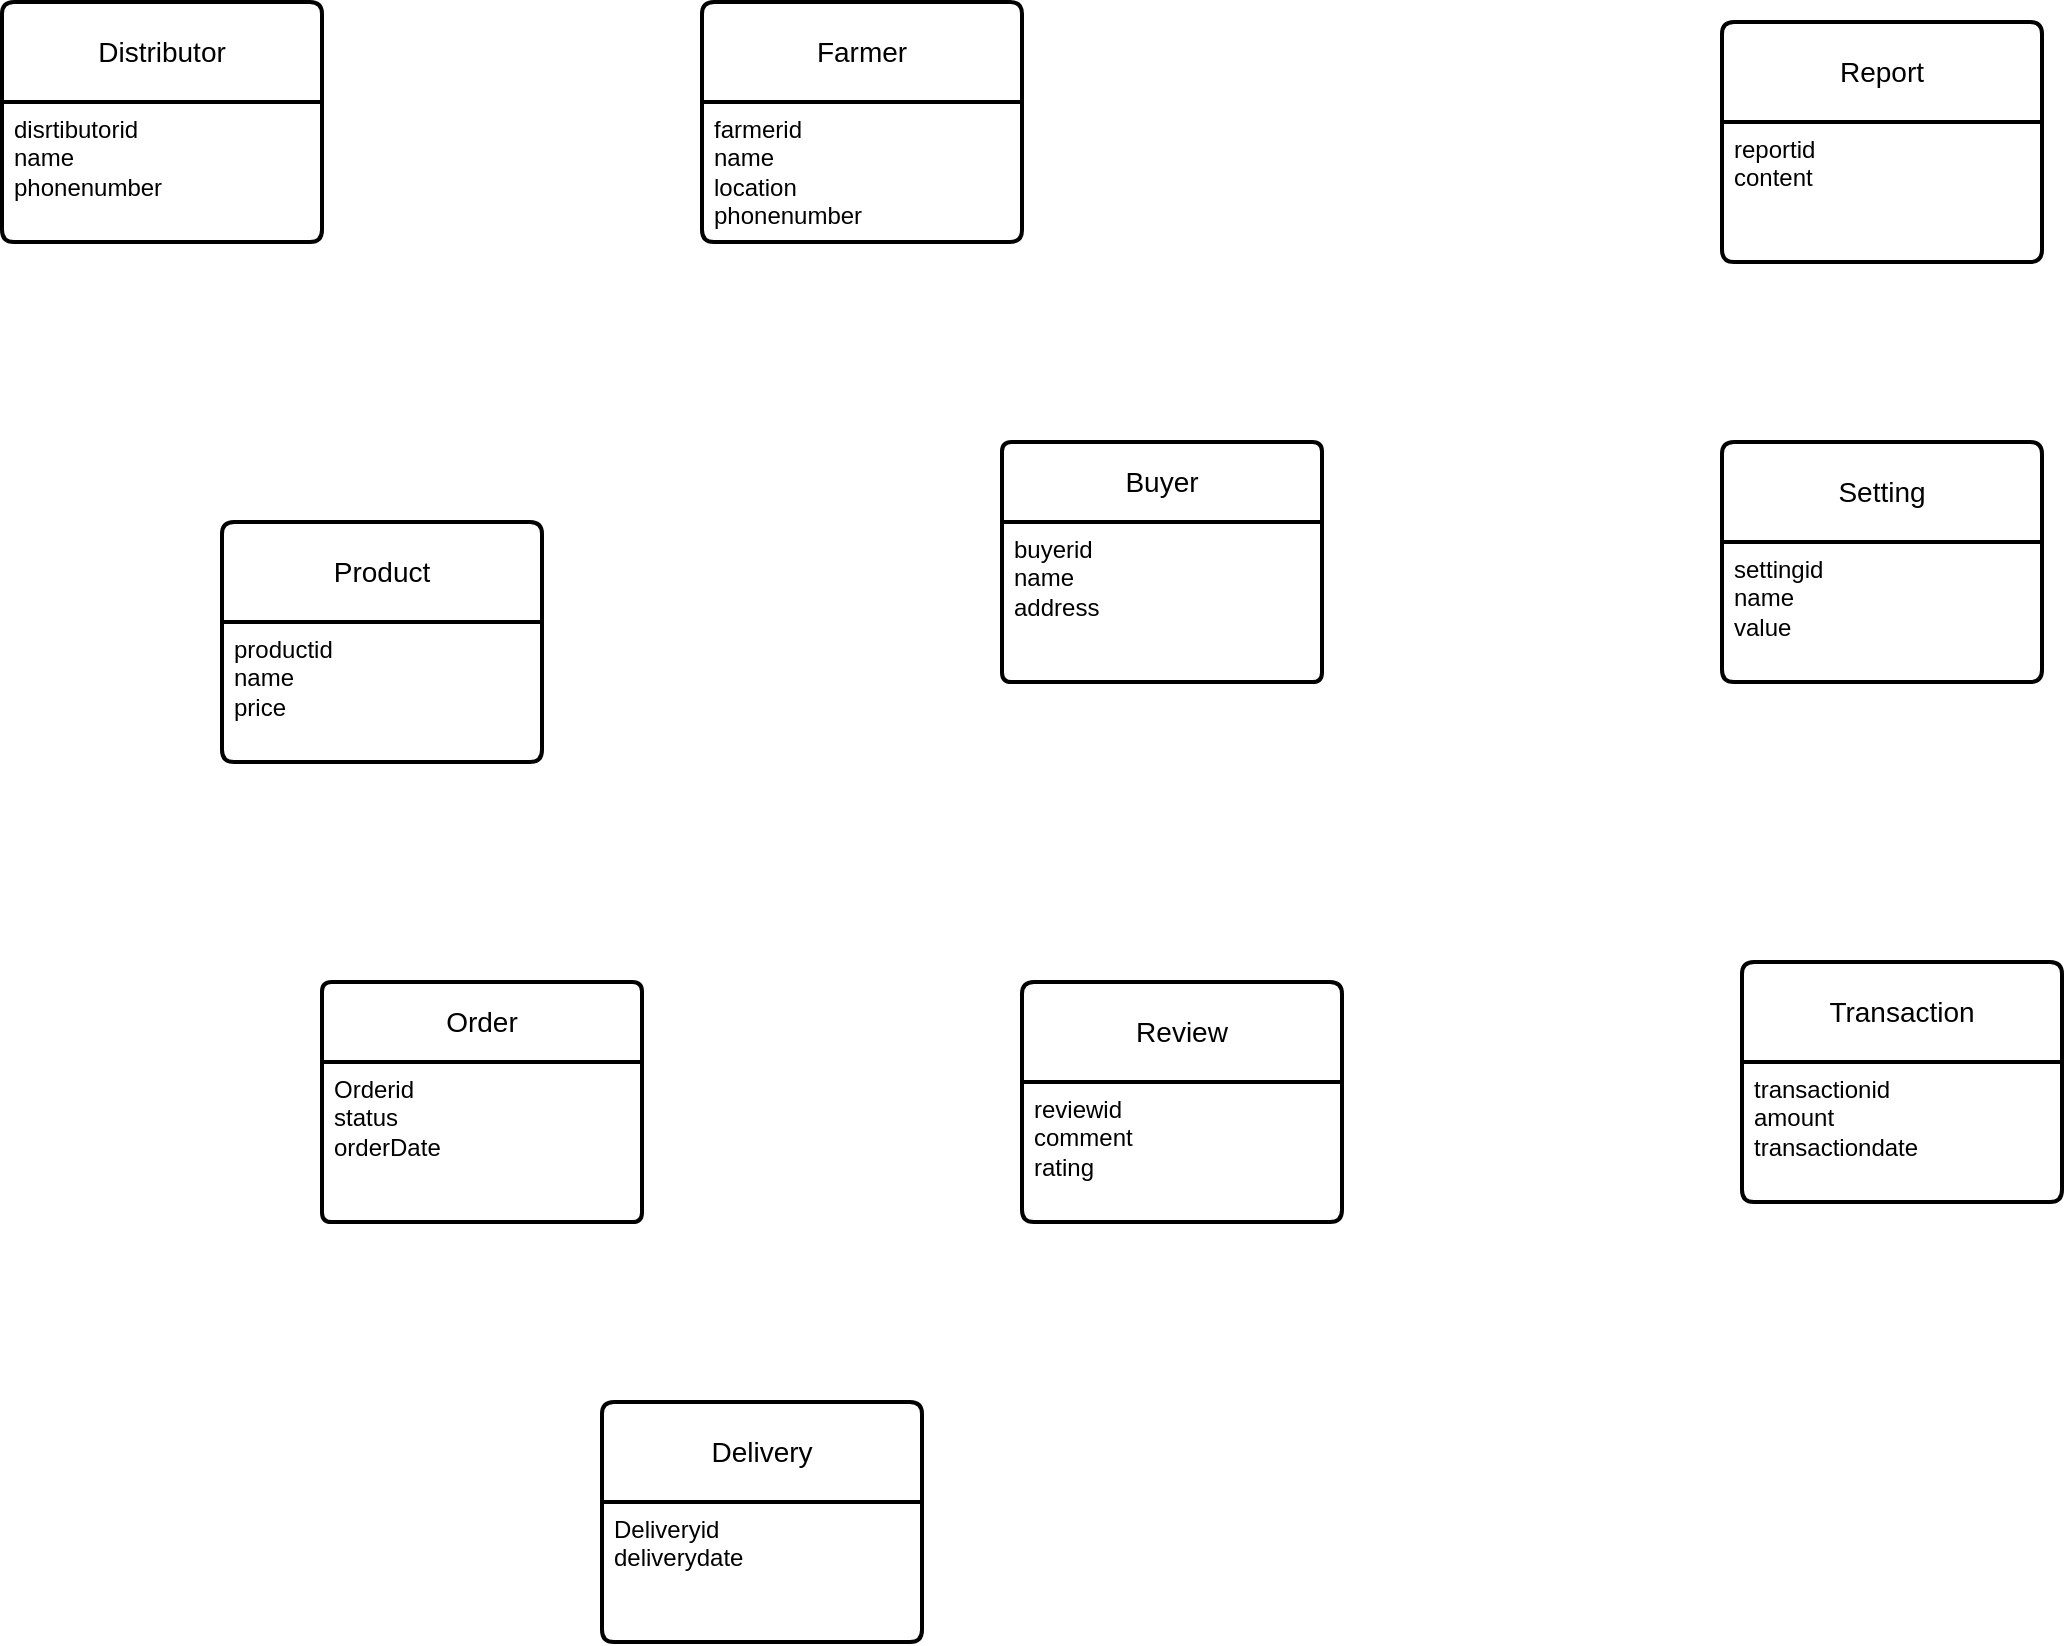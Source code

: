 <mxfile version="24.4.10" type="github">
  <diagram id="R2lEEEUBdFMjLlhIrx00" name="Page-1">
    <mxGraphModel dx="600" dy="659" grid="1" gridSize="10" guides="1" tooltips="1" connect="1" arrows="1" fold="1" page="1" pageScale="1" pageWidth="850" pageHeight="1100" math="0" shadow="0" extFonts="Permanent Marker^https://fonts.googleapis.com/css?family=Permanent+Marker">
      <root>
        <mxCell id="0" />
        <mxCell id="1" parent="0" />
        <mxCell id="JSy1UCkvhQyhgqFXAEeJ-131" value="Product" style="swimlane;childLayout=stackLayout;horizontal=1;startSize=50;horizontalStack=0;rounded=1;fontSize=14;fontStyle=0;strokeWidth=2;resizeParent=0;resizeLast=1;shadow=0;dashed=0;align=center;arcSize=4;whiteSpace=wrap;html=1;" vertex="1" parent="1">
          <mxGeometry x="250" y="420" width="160" height="120" as="geometry" />
        </mxCell>
        <mxCell id="JSy1UCkvhQyhgqFXAEeJ-132" value="productid&lt;div&gt;name&lt;/div&gt;&lt;div&gt;price&lt;/div&gt;" style="align=left;strokeColor=none;fillColor=none;spacingLeft=4;fontSize=12;verticalAlign=top;resizable=0;rotatable=0;part=1;html=1;" vertex="1" parent="JSy1UCkvhQyhgqFXAEeJ-131">
          <mxGeometry y="50" width="160" height="70" as="geometry" />
        </mxCell>
        <mxCell id="JSy1UCkvhQyhgqFXAEeJ-133" value="Buyer" style="swimlane;childLayout=stackLayout;horizontal=1;startSize=40;horizontalStack=0;rounded=1;fontSize=14;fontStyle=0;strokeWidth=2;resizeParent=0;resizeLast=1;shadow=0;dashed=0;align=center;arcSize=4;whiteSpace=wrap;html=1;" vertex="1" parent="1">
          <mxGeometry x="640" y="380" width="160" height="120" as="geometry" />
        </mxCell>
        <mxCell id="JSy1UCkvhQyhgqFXAEeJ-134" value="buyerid&lt;div&gt;name&lt;/div&gt;&lt;div&gt;address&lt;/div&gt;" style="align=left;strokeColor=none;fillColor=none;spacingLeft=4;fontSize=12;verticalAlign=top;resizable=0;rotatable=0;part=1;html=1;" vertex="1" parent="JSy1UCkvhQyhgqFXAEeJ-133">
          <mxGeometry y="40" width="160" height="80" as="geometry" />
        </mxCell>
        <mxCell id="JSy1UCkvhQyhgqFXAEeJ-135" value="Setting" style="swimlane;childLayout=stackLayout;horizontal=1;startSize=50;horizontalStack=0;rounded=1;fontSize=14;fontStyle=0;strokeWidth=2;resizeParent=0;resizeLast=1;shadow=0;dashed=0;align=center;arcSize=4;whiteSpace=wrap;html=1;" vertex="1" parent="1">
          <mxGeometry x="1000" y="380" width="160" height="120" as="geometry" />
        </mxCell>
        <mxCell id="JSy1UCkvhQyhgqFXAEeJ-136" value="settingid&lt;div&gt;name&lt;/div&gt;&lt;div&gt;value&lt;/div&gt;" style="align=left;strokeColor=none;fillColor=none;spacingLeft=4;fontSize=12;verticalAlign=top;resizable=0;rotatable=0;part=1;html=1;" vertex="1" parent="JSy1UCkvhQyhgqFXAEeJ-135">
          <mxGeometry y="50" width="160" height="70" as="geometry" />
        </mxCell>
        <mxCell id="JSy1UCkvhQyhgqFXAEeJ-137" value="Report" style="swimlane;childLayout=stackLayout;horizontal=1;startSize=50;horizontalStack=0;rounded=1;fontSize=14;fontStyle=0;strokeWidth=2;resizeParent=0;resizeLast=1;shadow=0;dashed=0;align=center;arcSize=4;whiteSpace=wrap;html=1;" vertex="1" parent="1">
          <mxGeometry x="1000" y="170" width="160" height="120" as="geometry" />
        </mxCell>
        <mxCell id="JSy1UCkvhQyhgqFXAEeJ-138" value="reportid&lt;div&gt;content&lt;/div&gt;" style="align=left;strokeColor=none;fillColor=none;spacingLeft=4;fontSize=12;verticalAlign=top;resizable=0;rotatable=0;part=1;html=1;" vertex="1" parent="JSy1UCkvhQyhgqFXAEeJ-137">
          <mxGeometry y="50" width="160" height="70" as="geometry" />
        </mxCell>
        <mxCell id="JSy1UCkvhQyhgqFXAEeJ-139" value="Transaction" style="swimlane;childLayout=stackLayout;horizontal=1;startSize=50;horizontalStack=0;rounded=1;fontSize=14;fontStyle=0;strokeWidth=2;resizeParent=0;resizeLast=1;shadow=0;dashed=0;align=center;arcSize=4;whiteSpace=wrap;html=1;" vertex="1" parent="1">
          <mxGeometry x="1010" y="640" width="160" height="120" as="geometry" />
        </mxCell>
        <mxCell id="JSy1UCkvhQyhgqFXAEeJ-140" value="transactionid&lt;div&gt;amount&lt;/div&gt;&lt;div&gt;transactiondate&lt;/div&gt;" style="align=left;strokeColor=none;fillColor=none;spacingLeft=4;fontSize=12;verticalAlign=top;resizable=0;rotatable=0;part=1;html=1;" vertex="1" parent="JSy1UCkvhQyhgqFXAEeJ-139">
          <mxGeometry y="50" width="160" height="70" as="geometry" />
        </mxCell>
        <mxCell id="JSy1UCkvhQyhgqFXAEeJ-141" value="Review" style="swimlane;childLayout=stackLayout;horizontal=1;startSize=50;horizontalStack=0;rounded=1;fontSize=14;fontStyle=0;strokeWidth=2;resizeParent=0;resizeLast=1;shadow=0;dashed=0;align=center;arcSize=4;whiteSpace=wrap;html=1;" vertex="1" parent="1">
          <mxGeometry x="650" y="650" width="160" height="120" as="geometry" />
        </mxCell>
        <mxCell id="JSy1UCkvhQyhgqFXAEeJ-142" value="reviewid&lt;div&gt;comment&lt;/div&gt;&lt;div&gt;rating&lt;/div&gt;" style="align=left;strokeColor=none;fillColor=none;spacingLeft=4;fontSize=12;verticalAlign=top;resizable=0;rotatable=0;part=1;html=1;" vertex="1" parent="JSy1UCkvhQyhgqFXAEeJ-141">
          <mxGeometry y="50" width="160" height="70" as="geometry" />
        </mxCell>
        <mxCell id="JSy1UCkvhQyhgqFXAEeJ-143" value="Delivery" style="swimlane;childLayout=stackLayout;horizontal=1;startSize=50;horizontalStack=0;rounded=1;fontSize=14;fontStyle=0;strokeWidth=2;resizeParent=0;resizeLast=1;shadow=0;dashed=0;align=center;arcSize=4;whiteSpace=wrap;html=1;" vertex="1" parent="1">
          <mxGeometry x="440" y="860" width="160" height="120" as="geometry" />
        </mxCell>
        <mxCell id="JSy1UCkvhQyhgqFXAEeJ-144" value="Deliveryid&lt;div&gt;deliverydate&lt;/div&gt;" style="align=left;strokeColor=none;fillColor=none;spacingLeft=4;fontSize=12;verticalAlign=top;resizable=0;rotatable=0;part=1;html=1;" vertex="1" parent="JSy1UCkvhQyhgqFXAEeJ-143">
          <mxGeometry y="50" width="160" height="70" as="geometry" />
        </mxCell>
        <mxCell id="JSy1UCkvhQyhgqFXAEeJ-145" value="Order" style="swimlane;childLayout=stackLayout;horizontal=1;startSize=40;horizontalStack=0;rounded=1;fontSize=14;fontStyle=0;strokeWidth=2;resizeParent=0;resizeLast=1;shadow=0;dashed=0;align=center;arcSize=4;whiteSpace=wrap;html=1;" vertex="1" parent="1">
          <mxGeometry x="300" y="650" width="160" height="120" as="geometry" />
        </mxCell>
        <mxCell id="JSy1UCkvhQyhgqFXAEeJ-146" value="Orderid&lt;div&gt;status&lt;/div&gt;&lt;div&gt;orderDate&lt;/div&gt;" style="align=left;strokeColor=none;fillColor=none;spacingLeft=4;fontSize=12;verticalAlign=top;resizable=0;rotatable=0;part=1;html=1;" vertex="1" parent="JSy1UCkvhQyhgqFXAEeJ-145">
          <mxGeometry y="40" width="160" height="80" as="geometry" />
        </mxCell>
        <mxCell id="JSy1UCkvhQyhgqFXAEeJ-147" value="Farmer" style="swimlane;childLayout=stackLayout;horizontal=1;startSize=50;horizontalStack=0;rounded=1;fontSize=14;fontStyle=0;strokeWidth=2;resizeParent=0;resizeLast=1;shadow=0;dashed=0;align=center;arcSize=4;whiteSpace=wrap;html=1;" vertex="1" parent="1">
          <mxGeometry x="490" y="160" width="160" height="120" as="geometry" />
        </mxCell>
        <mxCell id="JSy1UCkvhQyhgqFXAEeJ-148" value="farmerid&lt;div&gt;name&lt;/div&gt;&lt;div&gt;location&lt;/div&gt;&lt;div&gt;phonenumber&lt;/div&gt;" style="align=left;strokeColor=none;fillColor=none;spacingLeft=4;fontSize=12;verticalAlign=top;resizable=0;rotatable=0;part=1;html=1;" vertex="1" parent="JSy1UCkvhQyhgqFXAEeJ-147">
          <mxGeometry y="50" width="160" height="70" as="geometry" />
        </mxCell>
        <mxCell id="JSy1UCkvhQyhgqFXAEeJ-149" value="Distributor" style="swimlane;childLayout=stackLayout;horizontal=1;startSize=50;horizontalStack=0;rounded=1;fontSize=14;fontStyle=0;strokeWidth=2;resizeParent=0;resizeLast=1;shadow=0;dashed=0;align=center;arcSize=4;whiteSpace=wrap;html=1;" vertex="1" parent="1">
          <mxGeometry x="140" y="160" width="160" height="120" as="geometry" />
        </mxCell>
        <mxCell id="JSy1UCkvhQyhgqFXAEeJ-150" value="disrtibutorid&lt;div&gt;name&lt;/div&gt;&lt;div&gt;phonenumber&lt;/div&gt;" style="align=left;strokeColor=none;fillColor=none;spacingLeft=4;fontSize=12;verticalAlign=top;resizable=0;rotatable=0;part=1;html=1;" vertex="1" parent="JSy1UCkvhQyhgqFXAEeJ-149">
          <mxGeometry y="50" width="160" height="70" as="geometry" />
        </mxCell>
      </root>
    </mxGraphModel>
  </diagram>
</mxfile>
